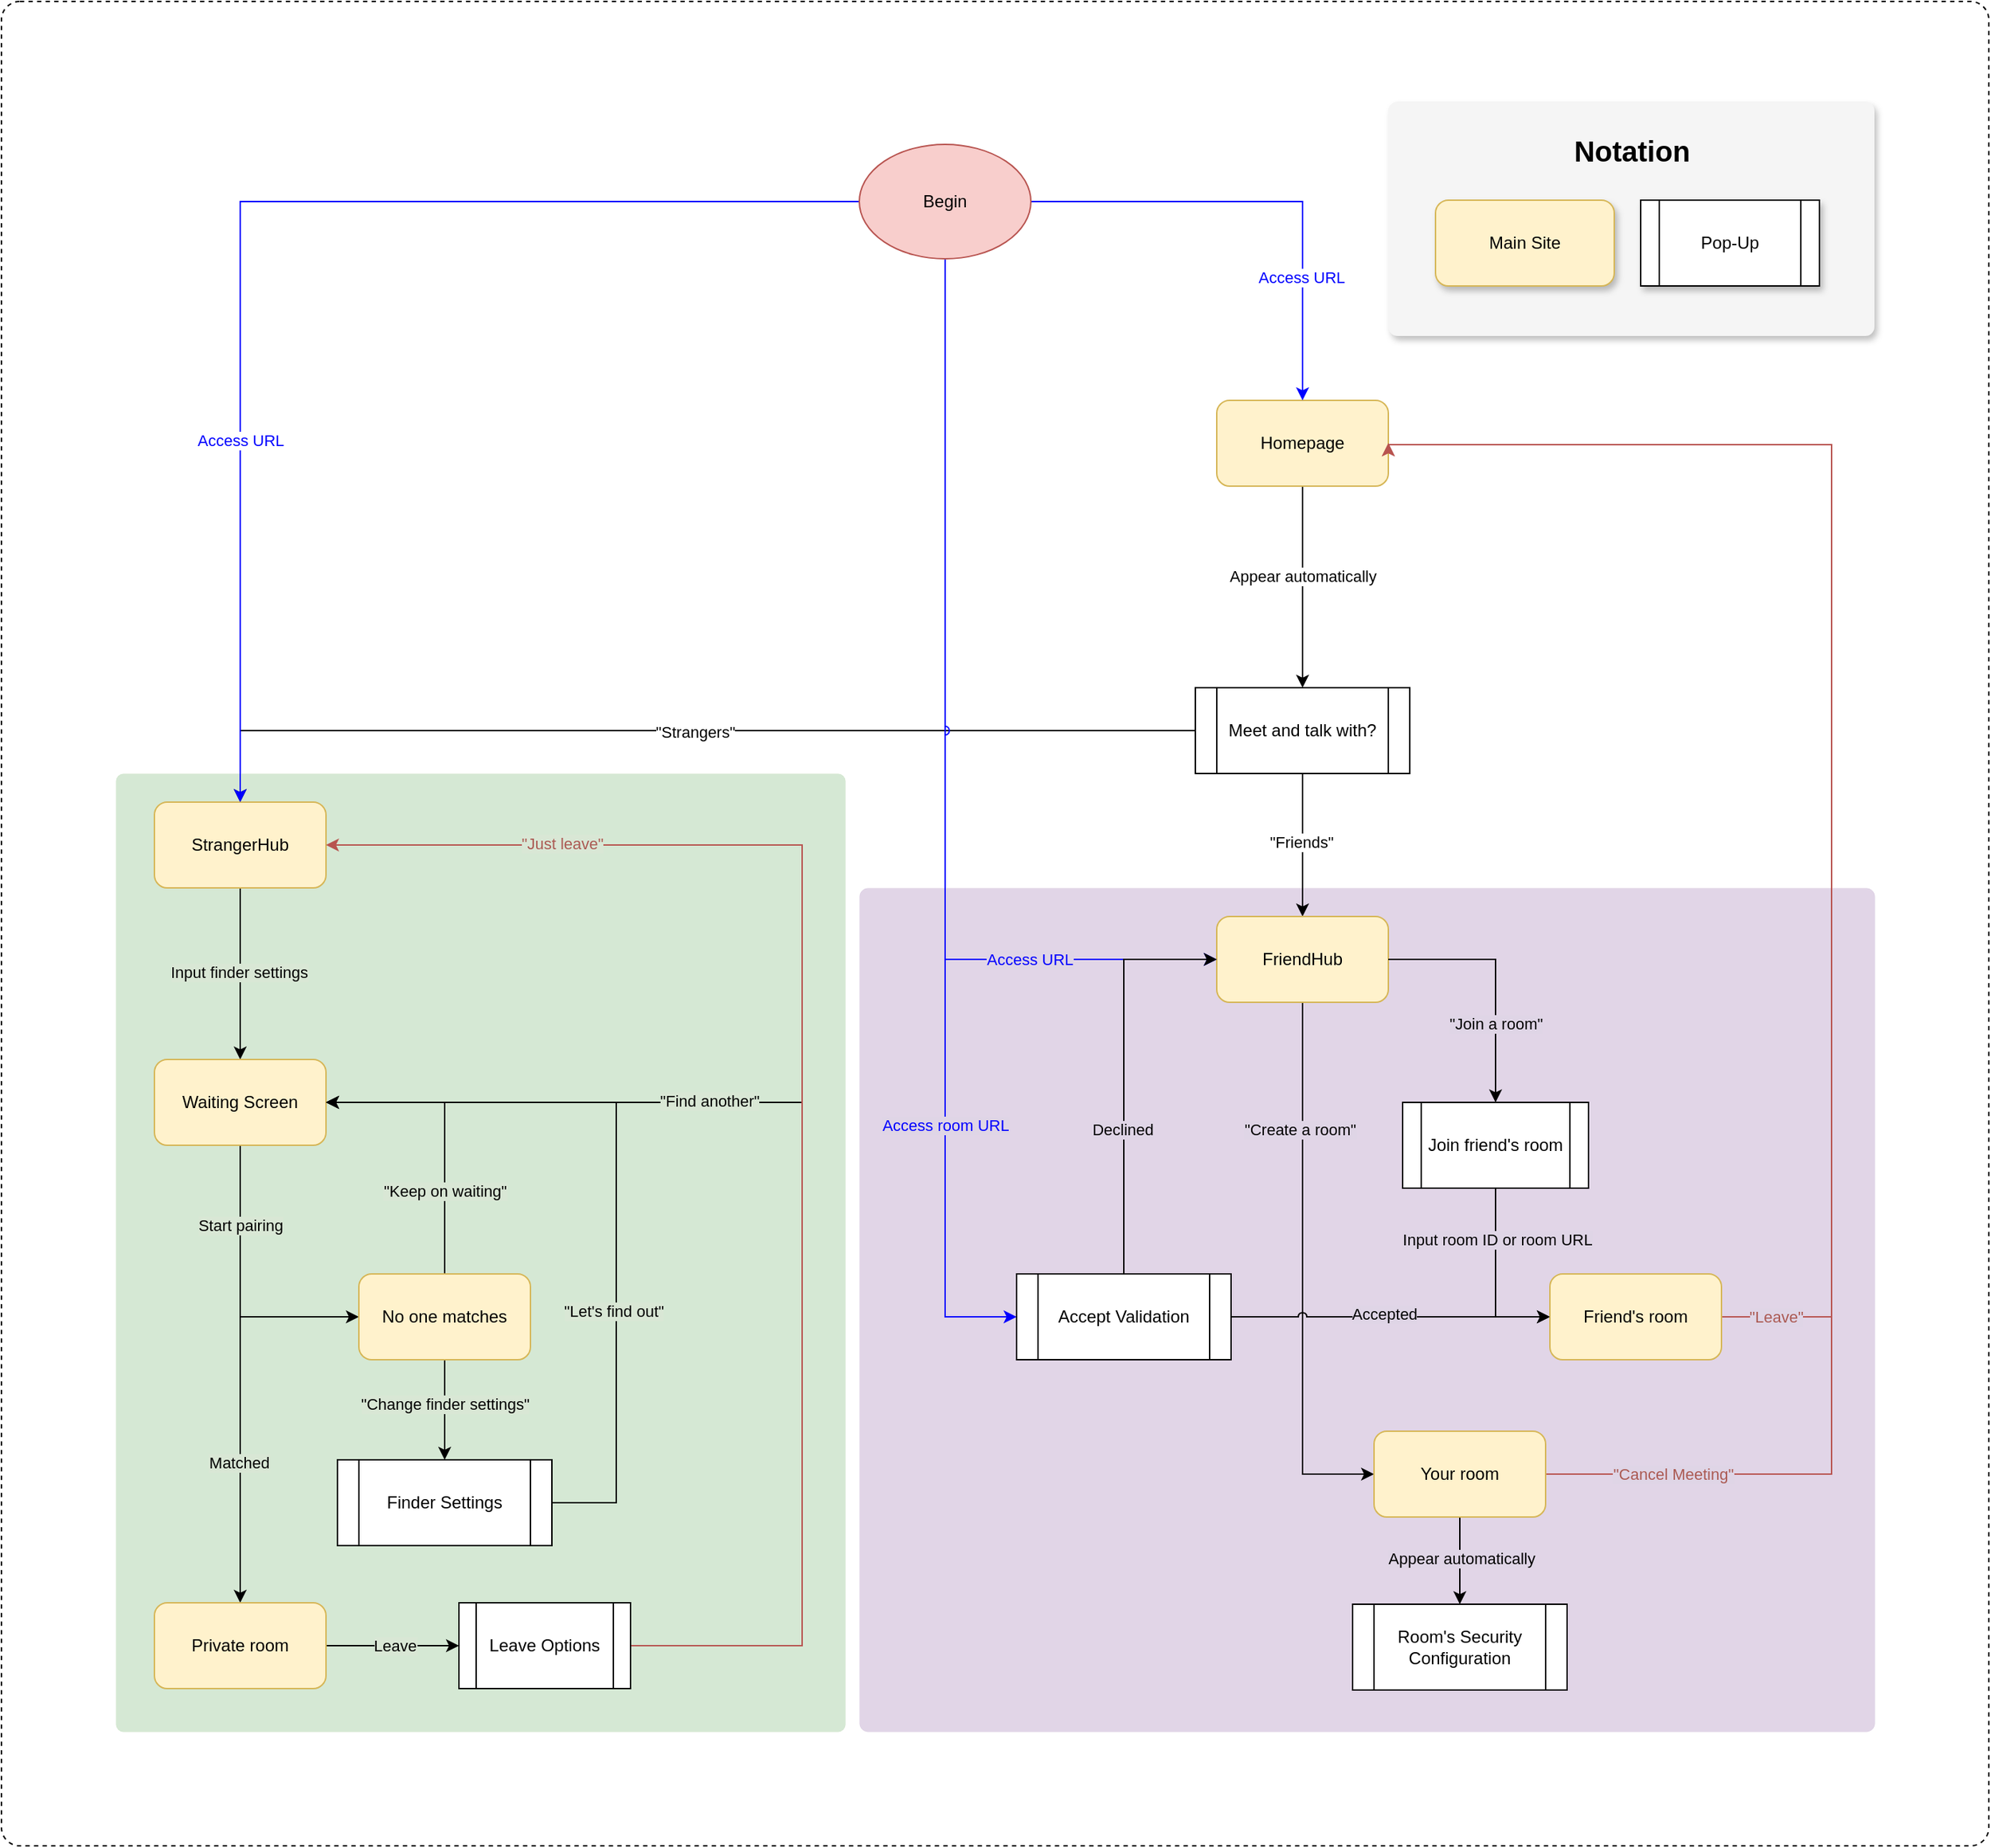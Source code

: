 <mxfile version="22.0.6" type="device">
  <diagram id="C5RBs43oDa-KdzZeNtuy" name="Page-1">
    <mxGraphModel dx="2893" dy="2280" grid="1" gridSize="10" guides="1" tooltips="1" connect="1" arrows="1" fold="1" page="1" pageScale="1" pageWidth="827" pageHeight="1169" math="0" shadow="0">
      <root>
        <mxCell id="WIyWlLk6GJQsqaUBKTNV-0" />
        <mxCell id="WIyWlLk6GJQsqaUBKTNV-1" parent="WIyWlLk6GJQsqaUBKTNV-0" />
        <mxCell id="_qA5Wu07PFHlYsE_viQs-86" value="" style="rounded=1;whiteSpace=wrap;html=1;arcSize=1;imageHeight=24;strokeColor=default;dashed=1;" parent="WIyWlLk6GJQsqaUBKTNV-1" vertex="1">
          <mxGeometry x="-640" y="-510" width="1390" height="1290" as="geometry" />
        </mxCell>
        <mxCell id="_qA5Wu07PFHlYsE_viQs-80" value="" style="rounded=1;whiteSpace=wrap;html=1;strokeWidth=0;fillColor=#e1d5e7;strokeColor=#9673a6;arcSize=1;glass=0;" parent="WIyWlLk6GJQsqaUBKTNV-1" vertex="1">
          <mxGeometry x="-40" y="110" width="710" height="590" as="geometry" />
        </mxCell>
        <mxCell id="_qA5Wu07PFHlYsE_viQs-79" value="" style="rounded=1;whiteSpace=wrap;html=1;strokeWidth=0;fillColor=#d5e8d4;strokeColor=#82b366;arcSize=1;glass=0;" parent="WIyWlLk6GJQsqaUBKTNV-1" vertex="1">
          <mxGeometry x="-560" y="30" width="510" height="670" as="geometry" />
        </mxCell>
        <mxCell id="_qA5Wu07PFHlYsE_viQs-13" style="edgeStyle=orthogonalEdgeStyle;rounded=0;orthogonalLoop=1;jettySize=auto;html=1;entryX=0.5;entryY=0;entryDx=0;entryDy=0;" parent="WIyWlLk6GJQsqaUBKTNV-1" source="_qA5Wu07PFHlYsE_viQs-17" target="_qA5Wu07PFHlYsE_viQs-23" edge="1">
          <mxGeometry relative="1" as="geometry" />
        </mxCell>
        <mxCell id="_qA5Wu07PFHlYsE_viQs-14" value="&quot;Friends&quot;" style="edgeLabel;html=1;align=center;verticalAlign=middle;resizable=0;points=[];" parent="_qA5Wu07PFHlYsE_viQs-13" vertex="1" connectable="0">
          <mxGeometry x="-0.05" y="-1" relative="1" as="geometry">
            <mxPoint as="offset" />
          </mxGeometry>
        </mxCell>
        <mxCell id="_qA5Wu07PFHlYsE_viQs-15" style="edgeStyle=orthogonalEdgeStyle;rounded=0;orthogonalLoop=1;jettySize=auto;html=1;entryX=0.5;entryY=0;entryDx=0;entryDy=0;jumpStyle=arc;" parent="WIyWlLk6GJQsqaUBKTNV-1" source="_qA5Wu07PFHlYsE_viQs-17" target="_qA5Wu07PFHlYsE_viQs-28" edge="1">
          <mxGeometry relative="1" as="geometry" />
        </mxCell>
        <mxCell id="_qA5Wu07PFHlYsE_viQs-16" value="&quot;Strangers&quot;" style="edgeLabel;html=1;align=center;verticalAlign=middle;resizable=0;points=[];" parent="_qA5Wu07PFHlYsE_viQs-15" vertex="1" connectable="0">
          <mxGeometry x="-0.025" y="1" relative="1" as="geometry">
            <mxPoint as="offset" />
          </mxGeometry>
        </mxCell>
        <mxCell id="_qA5Wu07PFHlYsE_viQs-17" value="Meet and talk with?" style="shape=process;whiteSpace=wrap;html=1;backgroundOutline=1;rounded=0;" parent="WIyWlLk6GJQsqaUBKTNV-1" vertex="1">
          <mxGeometry x="195" y="-30" width="150" height="60" as="geometry" />
        </mxCell>
        <mxCell id="_qA5Wu07PFHlYsE_viQs-20" style="edgeStyle=orthogonalEdgeStyle;rounded=0;orthogonalLoop=1;jettySize=auto;html=1;entryX=0;entryY=0.5;entryDx=0;entryDy=0;" parent="WIyWlLk6GJQsqaUBKTNV-1" source="_qA5Wu07PFHlYsE_viQs-23" target="_qA5Wu07PFHlYsE_viQs-46" edge="1">
          <mxGeometry relative="1" as="geometry" />
        </mxCell>
        <mxCell id="_qA5Wu07PFHlYsE_viQs-21" value="&quot;Create a room&quot;" style="edgeLabel;html=1;align=center;verticalAlign=middle;resizable=0;points=[];labelBackgroundColor=#dfd5e6;" parent="_qA5Wu07PFHlYsE_viQs-20" vertex="1" connectable="0">
          <mxGeometry x="0.153" y="-2" relative="1" as="geometry">
            <mxPoint y="-130" as="offset" />
          </mxGeometry>
        </mxCell>
        <mxCell id="_qA5Wu07PFHlYsE_viQs-23" value="FriendHub" style="rounded=1;whiteSpace=wrap;html=1;fillColor=#fff2cc;strokeColor=#d6b656;" parent="WIyWlLk6GJQsqaUBKTNV-1" vertex="1">
          <mxGeometry x="210" y="130" width="120" height="60" as="geometry" />
        </mxCell>
        <mxCell id="_qA5Wu07PFHlYsE_viQs-24" style="edgeStyle=orthogonalEdgeStyle;rounded=0;orthogonalLoop=1;jettySize=auto;html=1;entryX=0.5;entryY=0;entryDx=0;entryDy=0;" parent="WIyWlLk6GJQsqaUBKTNV-1" source="_qA5Wu07PFHlYsE_viQs-26" target="_qA5Wu07PFHlYsE_viQs-17" edge="1">
          <mxGeometry relative="1" as="geometry" />
        </mxCell>
        <mxCell id="_qA5Wu07PFHlYsE_viQs-25" value="Appear automatically" style="edgeLabel;html=1;align=center;verticalAlign=middle;resizable=0;points=[];" parent="_qA5Wu07PFHlYsE_viQs-24" vertex="1" connectable="0">
          <mxGeometry x="-0.111" relative="1" as="geometry">
            <mxPoint as="offset" />
          </mxGeometry>
        </mxCell>
        <mxCell id="_qA5Wu07PFHlYsE_viQs-26" value="Homepage" style="rounded=1;whiteSpace=wrap;html=1;fillColor=#fff2cc;strokeColor=#d6b656;" parent="WIyWlLk6GJQsqaUBKTNV-1" vertex="1">
          <mxGeometry x="210" y="-231" width="120" height="60" as="geometry" />
        </mxCell>
        <mxCell id="_qA5Wu07PFHlYsE_viQs-27" style="edgeStyle=orthogonalEdgeStyle;rounded=0;orthogonalLoop=1;jettySize=auto;html=1;entryX=0.5;entryY=0;entryDx=0;entryDy=0;" parent="WIyWlLk6GJQsqaUBKTNV-1" source="_qA5Wu07PFHlYsE_viQs-28" target="_qA5Wu07PFHlYsE_viQs-56" edge="1">
          <mxGeometry relative="1" as="geometry" />
        </mxCell>
        <mxCell id="_qA5Wu07PFHlYsE_viQs-73" value="Input finder settings" style="edgeLabel;html=1;align=center;verticalAlign=middle;resizable=0;points=[];labelBackgroundColor=#d9e7d5;" parent="_qA5Wu07PFHlYsE_viQs-27" vertex="1" connectable="0">
          <mxGeometry x="-0.023" y="-1" relative="1" as="geometry">
            <mxPoint as="offset" />
          </mxGeometry>
        </mxCell>
        <mxCell id="_qA5Wu07PFHlYsE_viQs-28" value="StrangerHub" style="rounded=1;whiteSpace=wrap;html=1;fillColor=#fff2cc;strokeColor=#d6b656;" parent="WIyWlLk6GJQsqaUBKTNV-1" vertex="1">
          <mxGeometry x="-533" y="50" width="120" height="60" as="geometry" />
        </mxCell>
        <mxCell id="_qA5Wu07PFHlYsE_viQs-29" style="edgeStyle=orthogonalEdgeStyle;rounded=0;orthogonalLoop=1;jettySize=auto;html=1;entryX=0;entryY=0.5;entryDx=0;entryDy=0;" parent="WIyWlLk6GJQsqaUBKTNV-1" source="_qA5Wu07PFHlYsE_viQs-31" target="_qA5Wu07PFHlYsE_viQs-41" edge="1">
          <mxGeometry relative="1" as="geometry" />
        </mxCell>
        <mxCell id="_qA5Wu07PFHlYsE_viQs-30" value="Input room ID or room URL" style="edgeLabel;html=1;align=center;verticalAlign=middle;resizable=0;points=[];labelBackgroundColor=#dfd5e6;" parent="_qA5Wu07PFHlYsE_viQs-29" vertex="1" connectable="0">
          <mxGeometry x="-0.303" y="1" relative="1" as="geometry">
            <mxPoint y="-9" as="offset" />
          </mxGeometry>
        </mxCell>
        <mxCell id="_qA5Wu07PFHlYsE_viQs-31" value="Join friend&#39;s room" style="shape=process;whiteSpace=wrap;html=1;backgroundOutline=1;" parent="WIyWlLk6GJQsqaUBKTNV-1" vertex="1">
          <mxGeometry x="340" y="260" width="130" height="60" as="geometry" />
        </mxCell>
        <mxCell id="_qA5Wu07PFHlYsE_viQs-32" style="edgeStyle=orthogonalEdgeStyle;rounded=0;orthogonalLoop=1;jettySize=auto;html=1;entryX=0.5;entryY=0;entryDx=0;entryDy=0;fillColor=#f8cecc;strokeColor=#0000FF;fontColor=#0000FF;" parent="WIyWlLk6GJQsqaUBKTNV-1" source="_qA5Wu07PFHlYsE_viQs-38" target="_qA5Wu07PFHlYsE_viQs-26" edge="1">
          <mxGeometry relative="1" as="geometry" />
        </mxCell>
        <mxCell id="_qA5Wu07PFHlYsE_viQs-33" value="Access URL" style="edgeLabel;html=1;align=center;verticalAlign=middle;resizable=0;points=[];fontColor=#0000FF;" parent="_qA5Wu07PFHlYsE_viQs-32" vertex="1" connectable="0">
          <mxGeometry x="0.468" y="-1" relative="1" as="geometry">
            <mxPoint y="1" as="offset" />
          </mxGeometry>
        </mxCell>
        <mxCell id="_qA5Wu07PFHlYsE_viQs-34" style="edgeStyle=orthogonalEdgeStyle;rounded=0;orthogonalLoop=1;jettySize=auto;html=1;entryX=0;entryY=0.5;entryDx=0;entryDy=0;fillColor=#f8cecc;strokeColor=#0000FF;fontColor=#0000FF;" parent="WIyWlLk6GJQsqaUBKTNV-1" source="_qA5Wu07PFHlYsE_viQs-38" target="_qA5Wu07PFHlYsE_viQs-23" edge="1">
          <mxGeometry relative="1" as="geometry">
            <Array as="points">
              <mxPoint x="20" y="160" />
            </Array>
          </mxGeometry>
        </mxCell>
        <mxCell id="_qA5Wu07PFHlYsE_viQs-35" value="Access URL" style="edgeLabel;html=1;align=center;verticalAlign=middle;resizable=0;points=[];fontColor=#0000FF;labelBackgroundColor=#dfd5e6;" parent="_qA5Wu07PFHlYsE_viQs-34" vertex="1" connectable="0">
          <mxGeometry x="0.613" relative="1" as="geometry">
            <mxPoint as="offset" />
          </mxGeometry>
        </mxCell>
        <mxCell id="_qA5Wu07PFHlYsE_viQs-36" style="edgeStyle=orthogonalEdgeStyle;rounded=0;orthogonalLoop=1;jettySize=auto;html=1;entryX=0;entryY=0.5;entryDx=0;entryDy=0;jumpStyle=arc;fillColor=#f8cecc;strokeColor=#0000FF;fontColor=#0000FF;" parent="WIyWlLk6GJQsqaUBKTNV-1" source="_qA5Wu07PFHlYsE_viQs-38" target="_qA5Wu07PFHlYsE_viQs-52" edge="1">
          <mxGeometry relative="1" as="geometry" />
        </mxCell>
        <mxCell id="_qA5Wu07PFHlYsE_viQs-37" value="Access room URL" style="edgeLabel;html=1;align=center;verticalAlign=middle;resizable=0;points=[];fontColor=#0000FF;labelBackgroundColor=#dfd5e6;" parent="_qA5Wu07PFHlYsE_viQs-36" vertex="1" connectable="0">
          <mxGeometry x="0.536" relative="1" as="geometry">
            <mxPoint y="-1" as="offset" />
          </mxGeometry>
        </mxCell>
        <mxCell id="_qA5Wu07PFHlYsE_viQs-74" style="edgeStyle=orthogonalEdgeStyle;rounded=0;orthogonalLoop=1;jettySize=auto;html=1;entryX=0.5;entryY=0;entryDx=0;entryDy=0;fontColor=#0000FF;strokeColor=#0000FF;" parent="WIyWlLk6GJQsqaUBKTNV-1" source="_qA5Wu07PFHlYsE_viQs-38" target="_qA5Wu07PFHlYsE_viQs-28" edge="1">
          <mxGeometry relative="1" as="geometry" />
        </mxCell>
        <mxCell id="_qA5Wu07PFHlYsE_viQs-76" value="Access URL" style="edgeLabel;html=1;align=center;verticalAlign=middle;resizable=0;points=[];fontColor=#0000FF;" parent="_qA5Wu07PFHlYsE_viQs-74" vertex="1" connectable="0">
          <mxGeometry x="0.186" relative="1" as="geometry">
            <mxPoint y="94" as="offset" />
          </mxGeometry>
        </mxCell>
        <mxCell id="_qA5Wu07PFHlYsE_viQs-38" value="Begin" style="ellipse;whiteSpace=wrap;html=1;fillColor=#f8cecc;strokeColor=#b85450;" parent="WIyWlLk6GJQsqaUBKTNV-1" vertex="1">
          <mxGeometry x="-40" y="-410" width="120" height="80" as="geometry" />
        </mxCell>
        <mxCell id="_qA5Wu07PFHlYsE_viQs-39" style="edgeStyle=orthogonalEdgeStyle;rounded=0;orthogonalLoop=1;jettySize=auto;html=1;entryX=1;entryY=0.5;entryDx=0;entryDy=0;fillColor=#f8cecc;strokeColor=#b85450;" parent="WIyWlLk6GJQsqaUBKTNV-1" source="_qA5Wu07PFHlYsE_viQs-41" target="_qA5Wu07PFHlYsE_viQs-26" edge="1">
          <mxGeometry relative="1" as="geometry">
            <Array as="points">
              <mxPoint x="640" y="410" />
              <mxPoint x="640" y="-200" />
              <mxPoint x="330" y="-200" />
            </Array>
          </mxGeometry>
        </mxCell>
        <mxCell id="_qA5Wu07PFHlYsE_viQs-40" value="&quot;Leave&quot;" style="edgeLabel;html=1;align=center;verticalAlign=middle;resizable=0;points=[];labelBackgroundColor=#dfd5e6;fontColor=#ab5a53;" parent="_qA5Wu07PFHlYsE_viQs-39" vertex="1" connectable="0">
          <mxGeometry x="-0.914" relative="1" as="geometry">
            <mxPoint x="-5" as="offset" />
          </mxGeometry>
        </mxCell>
        <mxCell id="_qA5Wu07PFHlYsE_viQs-41" value="Friend&#39;s room" style="rounded=1;whiteSpace=wrap;html=1;fillColor=#fff2cc;strokeColor=#d6b656;" parent="WIyWlLk6GJQsqaUBKTNV-1" vertex="1">
          <mxGeometry x="443" y="380" width="120" height="60" as="geometry" />
        </mxCell>
        <mxCell id="_qA5Wu07PFHlYsE_viQs-42" style="edgeStyle=orthogonalEdgeStyle;rounded=0;orthogonalLoop=1;jettySize=auto;html=1;entryX=1;entryY=0.5;entryDx=0;entryDy=0;fillColor=#f8cecc;strokeColor=#b85450;" parent="WIyWlLk6GJQsqaUBKTNV-1" source="_qA5Wu07PFHlYsE_viQs-46" target="_qA5Wu07PFHlYsE_viQs-26" edge="1">
          <mxGeometry relative="1" as="geometry">
            <Array as="points">
              <mxPoint x="640" y="520" />
              <mxPoint x="640" y="-200" />
              <mxPoint x="330" y="-200" />
            </Array>
          </mxGeometry>
        </mxCell>
        <mxCell id="_qA5Wu07PFHlYsE_viQs-43" value="&quot;Cancel Meeting&quot;" style="edgeLabel;html=1;align=center;verticalAlign=middle;resizable=0;points=[];labelBackgroundColor=#dfd5e6;fontColor=#ab5a53;" parent="_qA5Wu07PFHlYsE_viQs-42" vertex="1" connectable="0">
          <mxGeometry x="-0.874" relative="1" as="geometry">
            <mxPoint x="11" as="offset" />
          </mxGeometry>
        </mxCell>
        <mxCell id="_qA5Wu07PFHlYsE_viQs-44" style="edgeStyle=orthogonalEdgeStyle;rounded=0;orthogonalLoop=1;jettySize=auto;html=1;entryX=0.5;entryY=0;entryDx=0;entryDy=0;" parent="WIyWlLk6GJQsqaUBKTNV-1" source="_qA5Wu07PFHlYsE_viQs-46" target="_qA5Wu07PFHlYsE_viQs-47" edge="1">
          <mxGeometry relative="1" as="geometry" />
        </mxCell>
        <mxCell id="_qA5Wu07PFHlYsE_viQs-45" value="Appear automatically" style="edgeLabel;html=1;align=center;verticalAlign=middle;resizable=0;points=[];labelBackgroundColor=#dfd5e6;" parent="_qA5Wu07PFHlYsE_viQs-44" vertex="1" connectable="0">
          <mxGeometry x="-0.041" y="1" relative="1" as="geometry">
            <mxPoint as="offset" />
          </mxGeometry>
        </mxCell>
        <mxCell id="_qA5Wu07PFHlYsE_viQs-46" value="Your room" style="rounded=1;whiteSpace=wrap;html=1;fillColor=#fff2cc;strokeColor=#d6b656;" parent="WIyWlLk6GJQsqaUBKTNV-1" vertex="1">
          <mxGeometry x="320" y="490" width="120" height="60" as="geometry" />
        </mxCell>
        <mxCell id="_qA5Wu07PFHlYsE_viQs-47" value="Room&#39;s Security Configuration" style="shape=process;whiteSpace=wrap;html=1;backgroundOutline=1;" parent="WIyWlLk6GJQsqaUBKTNV-1" vertex="1">
          <mxGeometry x="305" y="611" width="150" height="60" as="geometry" />
        </mxCell>
        <mxCell id="_qA5Wu07PFHlYsE_viQs-48" style="edgeStyle=orthogonalEdgeStyle;rounded=0;orthogonalLoop=1;jettySize=auto;html=1;entryX=0;entryY=0.5;entryDx=0;entryDy=0;jumpStyle=arc;" parent="WIyWlLk6GJQsqaUBKTNV-1" source="_qA5Wu07PFHlYsE_viQs-52" target="_qA5Wu07PFHlYsE_viQs-41" edge="1">
          <mxGeometry relative="1" as="geometry" />
        </mxCell>
        <mxCell id="_qA5Wu07PFHlYsE_viQs-49" value="Accepted" style="edgeLabel;html=1;align=center;verticalAlign=middle;resizable=0;points=[];labelBackgroundColor=#dfd5e6;" parent="_qA5Wu07PFHlYsE_viQs-48" vertex="1" connectable="0">
          <mxGeometry x="-0.04" y="2" relative="1" as="geometry">
            <mxPoint as="offset" />
          </mxGeometry>
        </mxCell>
        <mxCell id="_qA5Wu07PFHlYsE_viQs-50" style="edgeStyle=orthogonalEdgeStyle;rounded=0;orthogonalLoop=1;jettySize=auto;html=1;entryX=0;entryY=0.5;entryDx=0;entryDy=0;" parent="WIyWlLk6GJQsqaUBKTNV-1" source="_qA5Wu07PFHlYsE_viQs-52" target="_qA5Wu07PFHlYsE_viQs-23" edge="1">
          <mxGeometry relative="1" as="geometry" />
        </mxCell>
        <mxCell id="_qA5Wu07PFHlYsE_viQs-51" value="Declined" style="edgeLabel;html=1;align=center;verticalAlign=middle;resizable=0;points=[];labelBackgroundColor=#dfd5e6;" parent="_qA5Wu07PFHlYsE_viQs-50" vertex="1" connectable="0">
          <mxGeometry x="-0.291" y="1" relative="1" as="geometry">
            <mxPoint as="offset" />
          </mxGeometry>
        </mxCell>
        <mxCell id="_qA5Wu07PFHlYsE_viQs-52" value="Accept Validation" style="shape=process;whiteSpace=wrap;html=1;backgroundOutline=1;" parent="WIyWlLk6GJQsqaUBKTNV-1" vertex="1">
          <mxGeometry x="70" y="380" width="150" height="60" as="geometry" />
        </mxCell>
        <mxCell id="_qA5Wu07PFHlYsE_viQs-53" style="edgeStyle=orthogonalEdgeStyle;rounded=0;orthogonalLoop=1;jettySize=auto;html=1;entryX=0;entryY=0.5;entryDx=0;entryDy=0;" parent="WIyWlLk6GJQsqaUBKTNV-1" source="_qA5Wu07PFHlYsE_viQs-56" target="_qA5Wu07PFHlYsE_viQs-61" edge="1">
          <mxGeometry relative="1" as="geometry">
            <Array as="points">
              <mxPoint x="-473" y="410" />
            </Array>
          </mxGeometry>
        </mxCell>
        <mxCell id="_qA5Wu07PFHlYsE_viQs-54" style="edgeStyle=orthogonalEdgeStyle;rounded=0;orthogonalLoop=1;jettySize=auto;html=1;entryX=0.5;entryY=0;entryDx=0;entryDy=0;" parent="WIyWlLk6GJQsqaUBKTNV-1" source="_qA5Wu07PFHlYsE_viQs-56" target="_qA5Wu07PFHlYsE_viQs-67" edge="1">
          <mxGeometry relative="1" as="geometry" />
        </mxCell>
        <mxCell id="_qA5Wu07PFHlYsE_viQs-55" value="Matched" style="edgeLabel;html=1;align=center;verticalAlign=middle;resizable=0;points=[];labelBackgroundColor=#d9e7d5;" parent="_qA5Wu07PFHlYsE_viQs-54" vertex="1" connectable="0">
          <mxGeometry x="0.388" y="-1" relative="1" as="geometry">
            <mxPoint as="offset" />
          </mxGeometry>
        </mxCell>
        <mxCell id="_qA5Wu07PFHlYsE_viQs-77" value="Start pairing" style="edgeLabel;html=1;align=center;verticalAlign=middle;resizable=0;points=[];labelBackgroundColor=#d9e7d5;" parent="_qA5Wu07PFHlYsE_viQs-54" vertex="1" connectable="0">
          <mxGeometry x="-0.653" relative="1" as="geometry">
            <mxPoint as="offset" />
          </mxGeometry>
        </mxCell>
        <mxCell id="_qA5Wu07PFHlYsE_viQs-56" value="Waiting Screen" style="rounded=1;whiteSpace=wrap;html=1;fillColor=#fff2cc;strokeColor=#d6b656;" parent="WIyWlLk6GJQsqaUBKTNV-1" vertex="1">
          <mxGeometry x="-533" y="230" width="120" height="60" as="geometry" />
        </mxCell>
        <mxCell id="_qA5Wu07PFHlYsE_viQs-57" style="edgeStyle=orthogonalEdgeStyle;rounded=0;orthogonalLoop=1;jettySize=auto;html=1;entryX=1;entryY=0.5;entryDx=0;entryDy=0;" parent="WIyWlLk6GJQsqaUBKTNV-1" source="_qA5Wu07PFHlYsE_viQs-61" target="_qA5Wu07PFHlYsE_viQs-56" edge="1">
          <mxGeometry relative="1" as="geometry">
            <Array as="points">
              <mxPoint x="-330" y="260" />
            </Array>
          </mxGeometry>
        </mxCell>
        <mxCell id="_qA5Wu07PFHlYsE_viQs-58" value="&quot;Keep on waiting&quot;" style="edgeLabel;html=1;align=center;verticalAlign=middle;resizable=0;points=[];labelBackgroundColor=#d9e7d5;" parent="_qA5Wu07PFHlYsE_viQs-57" vertex="1" connectable="0">
          <mxGeometry x="-0.431" relative="1" as="geometry">
            <mxPoint as="offset" />
          </mxGeometry>
        </mxCell>
        <mxCell id="_qA5Wu07PFHlYsE_viQs-59" style="edgeStyle=orthogonalEdgeStyle;rounded=0;orthogonalLoop=1;jettySize=auto;html=1;entryX=0.5;entryY=0;entryDx=0;entryDy=0;" parent="WIyWlLk6GJQsqaUBKTNV-1" source="_qA5Wu07PFHlYsE_viQs-61" target="_qA5Wu07PFHlYsE_viQs-64" edge="1">
          <mxGeometry relative="1" as="geometry" />
        </mxCell>
        <mxCell id="_qA5Wu07PFHlYsE_viQs-60" value="&quot;Change finder settings&quot;" style="edgeLabel;html=1;align=center;verticalAlign=middle;resizable=0;points=[];labelBackgroundColor=#d9e7d5;" parent="_qA5Wu07PFHlYsE_viQs-59" vertex="1" connectable="0">
          <mxGeometry x="-0.108" relative="1" as="geometry">
            <mxPoint as="offset" />
          </mxGeometry>
        </mxCell>
        <mxCell id="_qA5Wu07PFHlYsE_viQs-61" value="No one matches" style="rounded=1;whiteSpace=wrap;html=1;fillColor=#fff2cc;strokeColor=#d6b656;" parent="WIyWlLk6GJQsqaUBKTNV-1" vertex="1">
          <mxGeometry x="-390" y="380" width="120" height="60" as="geometry" />
        </mxCell>
        <mxCell id="_qA5Wu07PFHlYsE_viQs-62" style="edgeStyle=orthogonalEdgeStyle;rounded=0;orthogonalLoop=1;jettySize=auto;html=1;entryX=1;entryY=0.5;entryDx=0;entryDy=0;" parent="WIyWlLk6GJQsqaUBKTNV-1" source="_qA5Wu07PFHlYsE_viQs-64" target="_qA5Wu07PFHlYsE_viQs-56" edge="1">
          <mxGeometry relative="1" as="geometry">
            <Array as="points">
              <mxPoint x="-210" y="540" />
              <mxPoint x="-210" y="260" />
            </Array>
          </mxGeometry>
        </mxCell>
        <mxCell id="_qA5Wu07PFHlYsE_viQs-63" value="&quot;Let&#39;s find out&quot;" style="edgeLabel;html=1;align=center;verticalAlign=middle;resizable=0;points=[];labelBackgroundColor=#d9e7d5;" parent="_qA5Wu07PFHlYsE_viQs-62" vertex="1" connectable="0">
          <mxGeometry x="-0.317" y="2" relative="1" as="geometry">
            <mxPoint y="1" as="offset" />
          </mxGeometry>
        </mxCell>
        <mxCell id="_qA5Wu07PFHlYsE_viQs-64" value="Finder Settings" style="shape=process;whiteSpace=wrap;html=1;backgroundOutline=1;" parent="WIyWlLk6GJQsqaUBKTNV-1" vertex="1">
          <mxGeometry x="-405" y="510" width="150" height="60" as="geometry" />
        </mxCell>
        <mxCell id="_qA5Wu07PFHlYsE_viQs-65" style="edgeStyle=orthogonalEdgeStyle;rounded=0;orthogonalLoop=1;jettySize=auto;html=1;entryX=0;entryY=0.5;entryDx=0;entryDy=0;" parent="WIyWlLk6GJQsqaUBKTNV-1" source="_qA5Wu07PFHlYsE_viQs-67" target="_qA5Wu07PFHlYsE_viQs-72" edge="1">
          <mxGeometry relative="1" as="geometry" />
        </mxCell>
        <mxCell id="_qA5Wu07PFHlYsE_viQs-66" value="Leave" style="edgeLabel;html=1;align=center;verticalAlign=middle;resizable=0;points=[];labelBackgroundColor=#d9e7d5;" parent="_qA5Wu07PFHlYsE_viQs-65" vertex="1" connectable="0">
          <mxGeometry x="0.036" relative="1" as="geometry">
            <mxPoint as="offset" />
          </mxGeometry>
        </mxCell>
        <mxCell id="_qA5Wu07PFHlYsE_viQs-67" value="Private room" style="rounded=1;whiteSpace=wrap;html=1;fillColor=#fff2cc;strokeColor=#d6b656;" parent="WIyWlLk6GJQsqaUBKTNV-1" vertex="1">
          <mxGeometry x="-533" y="610" width="120" height="60" as="geometry" />
        </mxCell>
        <mxCell id="_qA5Wu07PFHlYsE_viQs-68" style="edgeStyle=orthogonalEdgeStyle;rounded=0;orthogonalLoop=1;jettySize=auto;html=1;entryX=1;entryY=0.5;entryDx=0;entryDy=0;" parent="WIyWlLk6GJQsqaUBKTNV-1" source="_qA5Wu07PFHlYsE_viQs-72" target="_qA5Wu07PFHlYsE_viQs-56" edge="1">
          <mxGeometry relative="1" as="geometry">
            <Array as="points">
              <mxPoint x="-80" y="640" />
              <mxPoint x="-80" y="260" />
            </Array>
          </mxGeometry>
        </mxCell>
        <mxCell id="_qA5Wu07PFHlYsE_viQs-69" value="&quot;Find another&quot;" style="edgeLabel;html=1;align=center;verticalAlign=middle;resizable=0;points=[];labelBackgroundColor=#d9e7d5;" parent="_qA5Wu07PFHlYsE_viQs-68" vertex="1" connectable="0">
          <mxGeometry x="0.356" y="-1" relative="1" as="geometry">
            <mxPoint as="offset" />
          </mxGeometry>
        </mxCell>
        <mxCell id="_qA5Wu07PFHlYsE_viQs-70" style="edgeStyle=orthogonalEdgeStyle;rounded=0;orthogonalLoop=1;jettySize=auto;html=1;entryX=1;entryY=0.5;entryDx=0;entryDy=0;fillColor=#f8cecc;strokeColor=#b85450;" parent="WIyWlLk6GJQsqaUBKTNV-1" source="_qA5Wu07PFHlYsE_viQs-72" target="_qA5Wu07PFHlYsE_viQs-28" edge="1">
          <mxGeometry relative="1" as="geometry">
            <Array as="points">
              <mxPoint x="-80" y="640" />
              <mxPoint x="-80" y="80" />
            </Array>
          </mxGeometry>
        </mxCell>
        <mxCell id="_qA5Wu07PFHlYsE_viQs-71" value="&quot;Just leave&quot;" style="edgeLabel;html=1;align=center;verticalAlign=middle;resizable=0;points=[];labelBackgroundColor=#d9e7d5;fontColor=#ab5a53;" parent="_qA5Wu07PFHlYsE_viQs-70" vertex="1" connectable="0">
          <mxGeometry x="0.674" y="-1" relative="1" as="geometry">
            <mxPoint as="offset" />
          </mxGeometry>
        </mxCell>
        <mxCell id="_qA5Wu07PFHlYsE_viQs-72" value="Leave Options" style="shape=process;whiteSpace=wrap;html=1;backgroundOutline=1;" parent="WIyWlLk6GJQsqaUBKTNV-1" vertex="1">
          <mxGeometry x="-320" y="610" width="120" height="60" as="geometry" />
        </mxCell>
        <mxCell id="_qA5Wu07PFHlYsE_viQs-81" value="" style="rounded=1;whiteSpace=wrap;html=1;arcSize=4;strokeColor=none;fillColor=#f5f5f5;fontColor=#333333;shadow=1;" parent="WIyWlLk6GJQsqaUBKTNV-1" vertex="1">
          <mxGeometry x="330" y="-440" width="340" height="164" as="geometry" />
        </mxCell>
        <mxCell id="_qA5Wu07PFHlYsE_viQs-82" value="Main Site" style="rounded=1;whiteSpace=wrap;html=1;fillColor=#fff2cc;strokeColor=#d6b656;glass=0;shadow=1;" parent="WIyWlLk6GJQsqaUBKTNV-1" vertex="1">
          <mxGeometry x="363" y="-371" width="125" height="60" as="geometry" />
        </mxCell>
        <mxCell id="_qA5Wu07PFHlYsE_viQs-83" value="Pop-Up" style="shape=process;whiteSpace=wrap;html=1;backgroundOutline=1;glass=0;shadow=1;" parent="WIyWlLk6GJQsqaUBKTNV-1" vertex="1">
          <mxGeometry x="506.5" y="-371" width="125" height="60" as="geometry" />
        </mxCell>
        <mxCell id="_qA5Wu07PFHlYsE_viQs-85" value="Notation" style="text;html=1;align=center;verticalAlign=middle;resizable=0;points=[];autosize=1;strokeColor=none;fillColor=none;fontStyle=1;fontSize=20;" parent="WIyWlLk6GJQsqaUBKTNV-1" vertex="1">
          <mxGeometry x="450" y="-426" width="100" height="40" as="geometry" />
        </mxCell>
        <mxCell id="tHpFWJFd7JvkKhawP5T6-7" value="" style="endArrow=classic;html=1;rounded=0;exitX=1;exitY=0.5;exitDx=0;exitDy=0;entryX=0.5;entryY=0;entryDx=0;entryDy=0;" edge="1" parent="WIyWlLk6GJQsqaUBKTNV-1" source="_qA5Wu07PFHlYsE_viQs-23" target="_qA5Wu07PFHlYsE_viQs-31">
          <mxGeometry width="50" height="50" relative="1" as="geometry">
            <mxPoint x="-30" y="270" as="sourcePoint" />
            <mxPoint x="20" y="220" as="targetPoint" />
            <Array as="points">
              <mxPoint x="405" y="160" />
            </Array>
          </mxGeometry>
        </mxCell>
        <mxCell id="tHpFWJFd7JvkKhawP5T6-8" value="&quot;Join a room&quot;" style="edgeLabel;html=1;align=center;verticalAlign=middle;resizable=0;points=[];labelBackgroundColor=#dfd5e6;" vertex="1" connectable="0" parent="tHpFWJFd7JvkKhawP5T6-7">
          <mxGeometry x="0.375" relative="1" as="geometry">
            <mxPoint y="-1" as="offset" />
          </mxGeometry>
        </mxCell>
      </root>
    </mxGraphModel>
  </diagram>
</mxfile>
